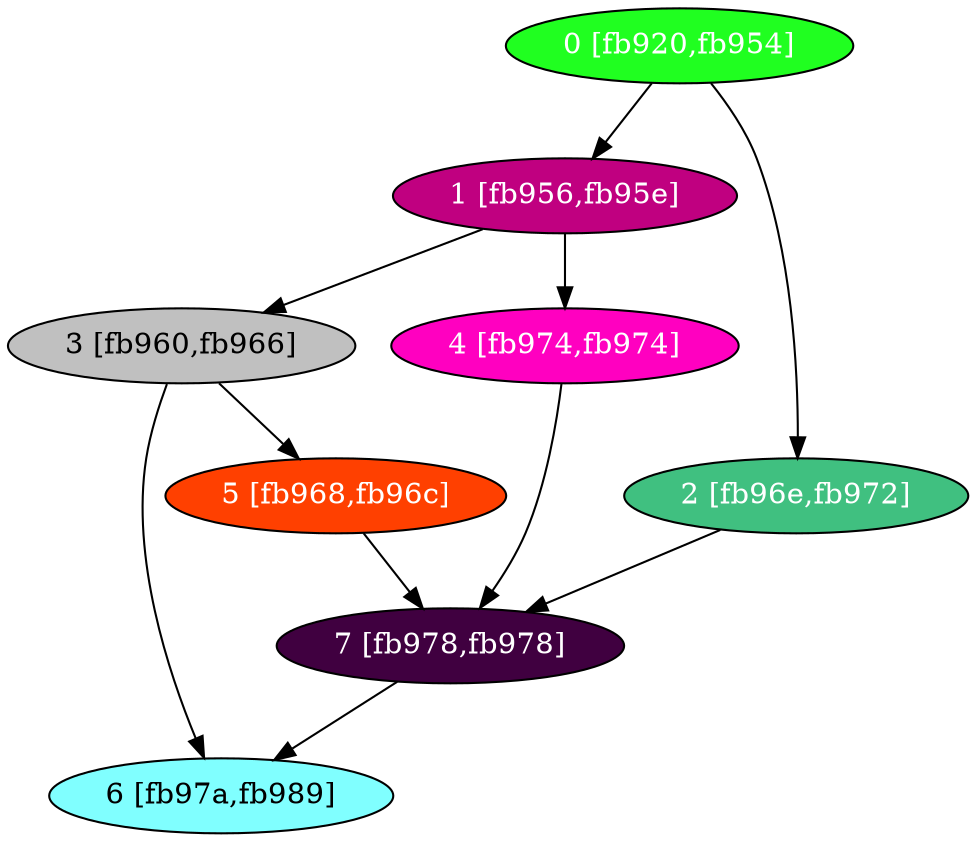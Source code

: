 diGraph libnss3{
	libnss3_0  [style=filled fillcolor="#20FF20" fontcolor="#ffffff" shape=oval label="0 [fb920,fb954]"]
	libnss3_1  [style=filled fillcolor="#C00080" fontcolor="#ffffff" shape=oval label="1 [fb956,fb95e]"]
	libnss3_2  [style=filled fillcolor="#40C080" fontcolor="#ffffff" shape=oval label="2 [fb96e,fb972]"]
	libnss3_3  [style=filled fillcolor="#C0C0C0" fontcolor="#000000" shape=oval label="3 [fb960,fb966]"]
	libnss3_4  [style=filled fillcolor="#FF00C0" fontcolor="#ffffff" shape=oval label="4 [fb974,fb974]"]
	libnss3_5  [style=filled fillcolor="#FF4000" fontcolor="#ffffff" shape=oval label="5 [fb968,fb96c]"]
	libnss3_6  [style=filled fillcolor="#80FFFF" fontcolor="#000000" shape=oval label="6 [fb97a,fb989]"]
	libnss3_7  [style=filled fillcolor="#400040" fontcolor="#ffffff" shape=oval label="7 [fb978,fb978]"]

	libnss3_0 -> libnss3_1
	libnss3_0 -> libnss3_2
	libnss3_1 -> libnss3_3
	libnss3_1 -> libnss3_4
	libnss3_2 -> libnss3_7
	libnss3_3 -> libnss3_5
	libnss3_3 -> libnss3_6
	libnss3_4 -> libnss3_7
	libnss3_5 -> libnss3_7
	libnss3_7 -> libnss3_6
}